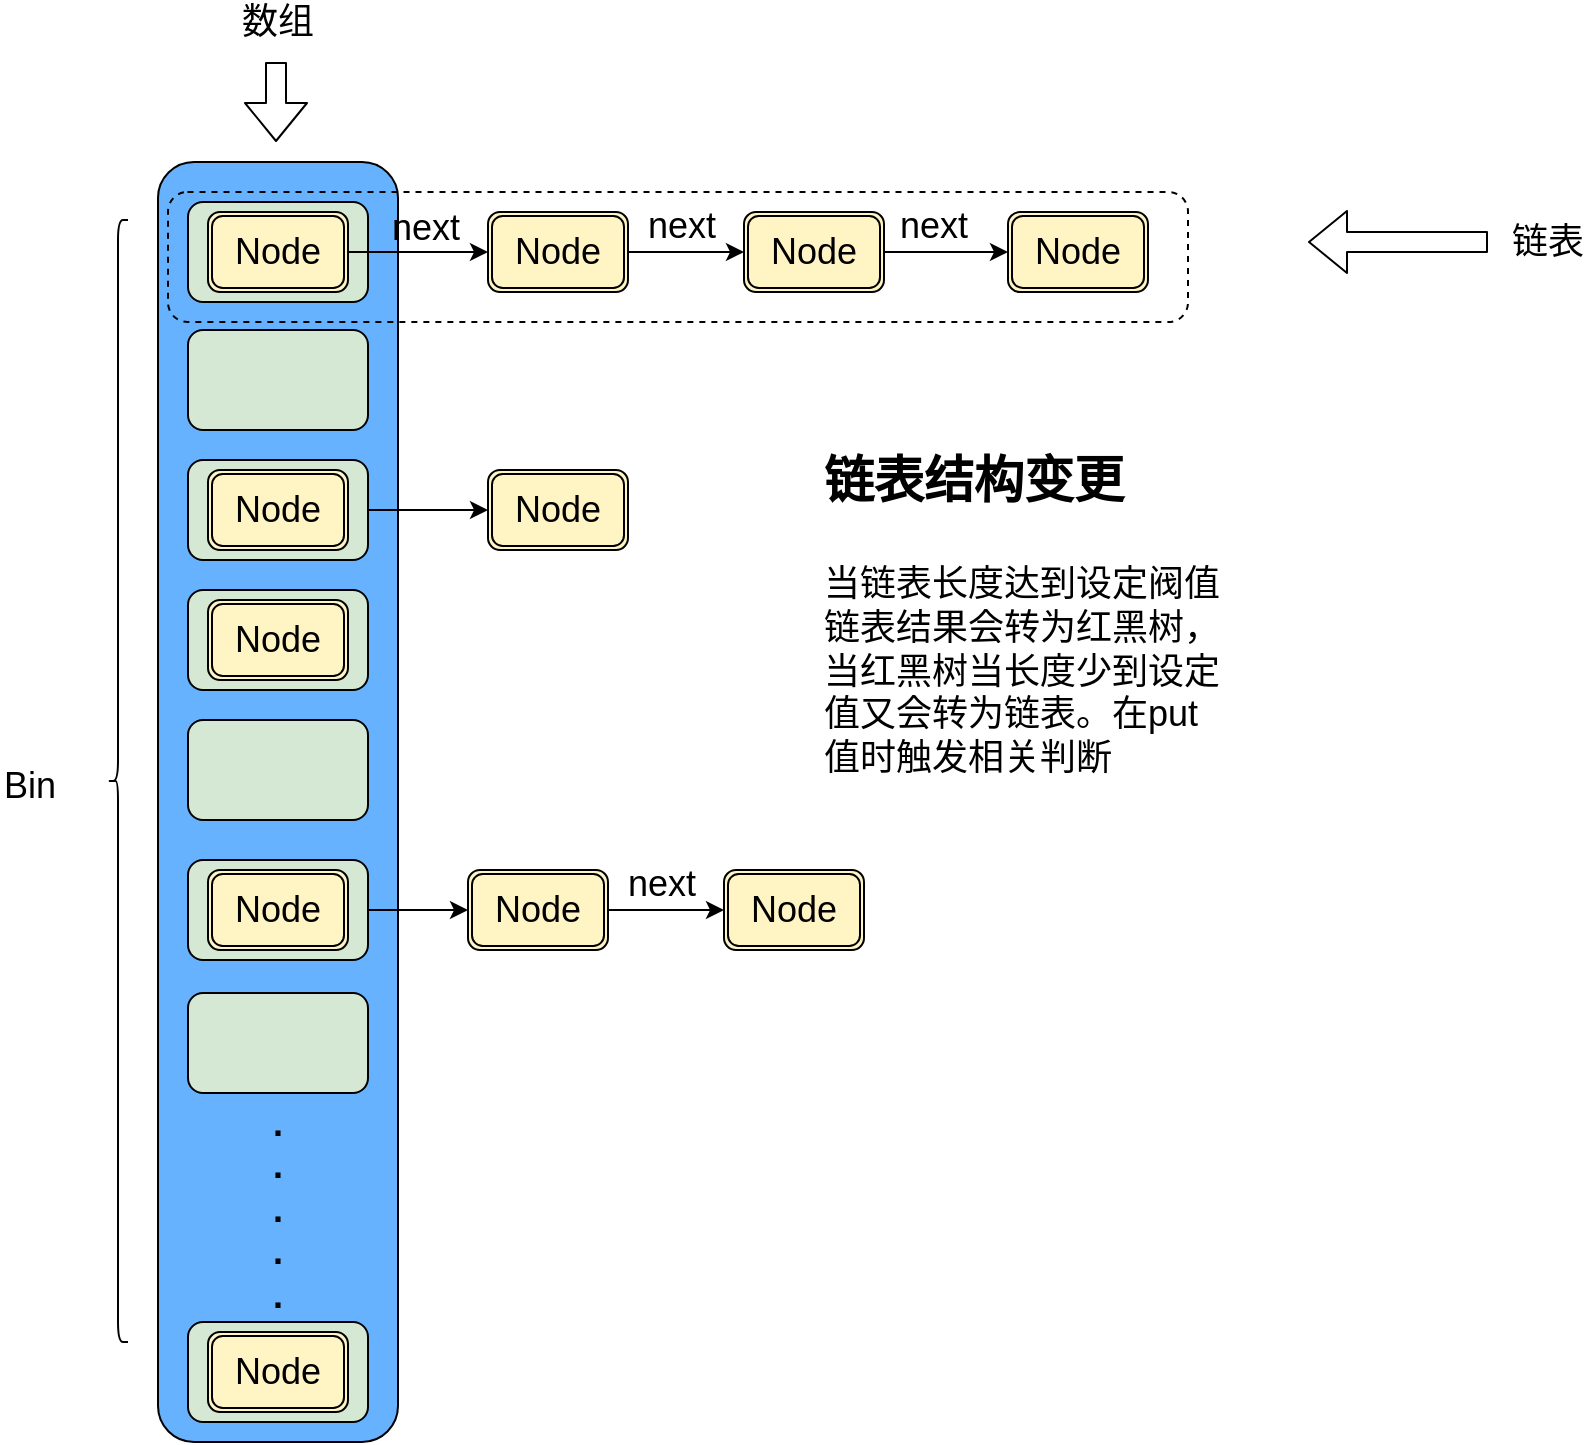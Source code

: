 <mxfile version="10.7.5" type="device"><diagram id="307kDNzuOb-WgyKWt0h4" name="Page-1"><mxGraphModel dx="918" dy="682" grid="1" gridSize="10" guides="1" tooltips="1" connect="1" arrows="1" fold="1" page="1" pageScale="1" pageWidth="827" pageHeight="1169" math="0" shadow="0"><root><mxCell id="0"/><mxCell id="1" parent="0"/><mxCell id="iw4aXJ4eQSxCCMF7rzXu-37" value="" style="rounded=1;whiteSpace=wrap;html=1;fillColor=#66B2FF;fontSize=18;" vertex="1" parent="1"><mxGeometry x="85" y="90" width="120" height="640" as="geometry"/></mxCell><mxCell id="iw4aXJ4eQSxCCMF7rzXu-41" value="" style="rounded=1;whiteSpace=wrap;html=1;fillColor=none;fontSize=18;dashed=1;" vertex="1" parent="1"><mxGeometry x="90" y="105" width="510" height="65" as="geometry"/></mxCell><mxCell id="iw4aXJ4eQSxCCMF7rzXu-1" value="" style="rounded=1;whiteSpace=wrap;html=1;fillColor=#D5E8D4;" vertex="1" parent="1"><mxGeometry x="100" y="110" width="90" height="50" as="geometry"/></mxCell><mxCell id="iw4aXJ4eQSxCCMF7rzXu-7" value="" style="rounded=1;whiteSpace=wrap;html=1;fillColor=#D5E8D4;" vertex="1" parent="1"><mxGeometry x="100" y="174" width="90" height="50" as="geometry"/></mxCell><mxCell id="iw4aXJ4eQSxCCMF7rzXu-45" style="edgeStyle=orthogonalEdgeStyle;rounded=0;orthogonalLoop=1;jettySize=auto;html=1;exitX=1;exitY=0.5;exitDx=0;exitDy=0;entryX=0;entryY=0.5;entryDx=0;entryDy=0;fontSize=18;" edge="1" parent="1" source="iw4aXJ4eQSxCCMF7rzXu-8" target="iw4aXJ4eQSxCCMF7rzXu-44"><mxGeometry relative="1" as="geometry"/></mxCell><mxCell id="iw4aXJ4eQSxCCMF7rzXu-8" value="" style="rounded=1;whiteSpace=wrap;html=1;fillColor=#D5E8D4;" vertex="1" parent="1"><mxGeometry x="100" y="239" width="90" height="50" as="geometry"/></mxCell><mxCell id="iw4aXJ4eQSxCCMF7rzXu-9" value="" style="rounded=1;whiteSpace=wrap;html=1;fillColor=#D5E8D4;" vertex="1" parent="1"><mxGeometry x="100" y="304" width="90" height="50" as="geometry"/></mxCell><mxCell id="iw4aXJ4eQSxCCMF7rzXu-10" value="" style="rounded=1;whiteSpace=wrap;html=1;fillColor=#D5E8D4;" vertex="1" parent="1"><mxGeometry x="100" y="369" width="90" height="50" as="geometry"/></mxCell><mxCell id="iw4aXJ4eQSxCCMF7rzXu-55" style="edgeStyle=orthogonalEdgeStyle;rounded=0;orthogonalLoop=1;jettySize=auto;html=1;exitX=1;exitY=0.5;exitDx=0;exitDy=0;entryX=0;entryY=0.5;entryDx=0;entryDy=0;fontSize=18;" edge="1" parent="1" source="iw4aXJ4eQSxCCMF7rzXu-11" target="iw4aXJ4eQSxCCMF7rzXu-49"><mxGeometry relative="1" as="geometry"/></mxCell><mxCell id="iw4aXJ4eQSxCCMF7rzXu-11" value="" style="rounded=1;whiteSpace=wrap;html=1;fillColor=#D5E8D4;" vertex="1" parent="1"><mxGeometry x="100" y="439" width="90" height="50" as="geometry"/></mxCell><mxCell id="iw4aXJ4eQSxCCMF7rzXu-12" value="" style="rounded=1;whiteSpace=wrap;html=1;fillColor=#D5E8D4;" vertex="1" parent="1"><mxGeometry x="100" y="505.5" width="90" height="50" as="geometry"/></mxCell><mxCell id="iw4aXJ4eQSxCCMF7rzXu-13" value="" style="rounded=1;whiteSpace=wrap;html=1;fillColor=#D5E8D4;" vertex="1" parent="1"><mxGeometry x="100" y="670" width="90" height="50" as="geometry"/></mxCell><mxCell id="iw4aXJ4eQSxCCMF7rzXu-14" value=".&lt;br style=&quot;font-size: 18px;&quot;&gt;.&lt;br style=&quot;font-size: 18px;&quot;&gt;.&lt;br style=&quot;font-size: 18px;&quot;&gt;.&lt;br style=&quot;font-size: 18px;&quot;&gt;.&lt;br style=&quot;font-size: 18px;&quot;&gt;" style="text;html=1;strokeColor=none;fillColor=none;align=center;verticalAlign=middle;whiteSpace=wrap;rounded=0;fontStyle=1;fontSize=18;" vertex="1" parent="1"><mxGeometry x="125" y="604" width="40" height="20" as="geometry"/></mxCell><mxCell id="iw4aXJ4eQSxCCMF7rzXu-15" value="" style="shape=curlyBracket;whiteSpace=wrap;html=1;rounded=1;fillColor=#FFFFFF;fontSize=18;" vertex="1" parent="1"><mxGeometry x="60" y="119" width="10" height="561" as="geometry"/></mxCell><mxCell id="iw4aXJ4eQSxCCMF7rzXu-16" value="Bin&lt;br&gt;&lt;br&gt;" style="text;html=1;resizable=0;points=[];autosize=1;align=left;verticalAlign=top;spacingTop=-4;fontSize=18;" vertex="1" parent="1"><mxGeometry x="6" y="389" width="40" height="50" as="geometry"/></mxCell><mxCell id="iw4aXJ4eQSxCCMF7rzXu-27" style="edgeStyle=orthogonalEdgeStyle;rounded=0;orthogonalLoop=1;jettySize=auto;html=1;exitX=1;exitY=0.5;exitDx=0;exitDy=0;entryX=0;entryY=0.5;entryDx=0;entryDy=0;fontSize=18;" edge="1" parent="1" source="iw4aXJ4eQSxCCMF7rzXu-17" target="iw4aXJ4eQSxCCMF7rzXu-24"><mxGeometry relative="1" as="geometry"/></mxCell><mxCell id="iw4aXJ4eQSxCCMF7rzXu-17" value="Node" style="shape=ext;double=1;rounded=1;whiteSpace=wrap;html=1;fillColor=#FFF4C3;fontSize=18;" vertex="1" parent="1"><mxGeometry x="110" y="115" width="70" height="40" as="geometry"/></mxCell><mxCell id="iw4aXJ4eQSxCCMF7rzXu-18" value="Node" style="shape=ext;double=1;rounded=1;whiteSpace=wrap;html=1;fillColor=#FFF4C3;fontSize=18;" vertex="1" parent="1"><mxGeometry x="110" y="244" width="70" height="40" as="geometry"/></mxCell><mxCell id="iw4aXJ4eQSxCCMF7rzXu-19" value="Node" style="shape=ext;double=1;rounded=1;whiteSpace=wrap;html=1;fillColor=#FFF4C3;fontSize=18;" vertex="1" parent="1"><mxGeometry x="110" y="309" width="70" height="40" as="geometry"/></mxCell><mxCell id="iw4aXJ4eQSxCCMF7rzXu-20" value="Node" style="shape=ext;double=1;rounded=1;whiteSpace=wrap;html=1;fillColor=#FFF4C3;fontSize=18;" vertex="1" parent="1"><mxGeometry x="110" y="444" width="70" height="40" as="geometry"/></mxCell><mxCell id="iw4aXJ4eQSxCCMF7rzXu-28" style="edgeStyle=orthogonalEdgeStyle;rounded=0;orthogonalLoop=1;jettySize=auto;html=1;exitX=1;exitY=0.5;exitDx=0;exitDy=0;entryX=0;entryY=0.5;entryDx=0;entryDy=0;fontSize=18;" edge="1" parent="1" source="iw4aXJ4eQSxCCMF7rzXu-24" target="iw4aXJ4eQSxCCMF7rzXu-25"><mxGeometry relative="1" as="geometry"/></mxCell><mxCell id="iw4aXJ4eQSxCCMF7rzXu-24" value="Node" style="shape=ext;double=1;rounded=1;whiteSpace=wrap;html=1;fillColor=#FFF4C3;fontSize=18;" vertex="1" parent="1"><mxGeometry x="250" y="115" width="70" height="40" as="geometry"/></mxCell><mxCell id="iw4aXJ4eQSxCCMF7rzXu-29" style="edgeStyle=orthogonalEdgeStyle;rounded=0;orthogonalLoop=1;jettySize=auto;html=1;exitX=1;exitY=0.5;exitDx=0;exitDy=0;entryX=0;entryY=0.5;entryDx=0;entryDy=0;fontSize=18;" edge="1" parent="1" source="iw4aXJ4eQSxCCMF7rzXu-25" target="iw4aXJ4eQSxCCMF7rzXu-26"><mxGeometry relative="1" as="geometry"/></mxCell><mxCell id="iw4aXJ4eQSxCCMF7rzXu-25" value="Node" style="shape=ext;double=1;rounded=1;whiteSpace=wrap;html=1;fillColor=#FFF4C3;fontSize=18;" vertex="1" parent="1"><mxGeometry x="378" y="115" width="70" height="40" as="geometry"/></mxCell><mxCell id="iw4aXJ4eQSxCCMF7rzXu-26" value="Node" style="shape=ext;double=1;rounded=1;whiteSpace=wrap;html=1;fillColor=#FFF4C3;fontSize=18;" vertex="1" parent="1"><mxGeometry x="510" y="115" width="70" height="40" as="geometry"/></mxCell><mxCell id="iw4aXJ4eQSxCCMF7rzXu-33" value="next" style="text;html=1;resizable=0;points=[];autosize=1;align=left;verticalAlign=top;spacingTop=-4;fontSize=18;" vertex="1" parent="1"><mxGeometry x="200" y="110" width="50" height="20" as="geometry"/></mxCell><mxCell id="iw4aXJ4eQSxCCMF7rzXu-34" value="next" style="text;html=1;resizable=0;points=[];autosize=1;align=left;verticalAlign=top;spacingTop=-4;fontSize=18;" vertex="1" parent="1"><mxGeometry x="328" y="109" width="50" height="20" as="geometry"/></mxCell><mxCell id="iw4aXJ4eQSxCCMF7rzXu-35" value="next" style="text;html=1;resizable=0;points=[];autosize=1;align=left;verticalAlign=top;spacingTop=-4;fontSize=18;" vertex="1" parent="1"><mxGeometry x="454" y="109" width="50" height="20" as="geometry"/></mxCell><mxCell id="iw4aXJ4eQSxCCMF7rzXu-38" value="数组" style="text;html=1;strokeColor=none;fillColor=none;align=center;verticalAlign=middle;whiteSpace=wrap;rounded=0;fontSize=18;" vertex="1" parent="1"><mxGeometry x="115" y="10" width="60" height="20" as="geometry"/></mxCell><mxCell id="iw4aXJ4eQSxCCMF7rzXu-39" value="" style="shape=flexArrow;endArrow=classic;html=1;fontSize=18;" edge="1" parent="1"><mxGeometry width="50" height="50" relative="1" as="geometry"><mxPoint x="144" y="40" as="sourcePoint"/><mxPoint x="144" y="80" as="targetPoint"/></mxGeometry></mxCell><mxCell id="iw4aXJ4eQSxCCMF7rzXu-42" value="链表" style="text;html=1;strokeColor=none;fillColor=none;align=center;verticalAlign=middle;whiteSpace=wrap;rounded=0;dashed=1;fontSize=18;" vertex="1" parent="1"><mxGeometry x="760" y="120" width="40" height="20" as="geometry"/></mxCell><mxCell id="iw4aXJ4eQSxCCMF7rzXu-43" value="" style="shape=flexArrow;endArrow=classic;html=1;fontSize=18;" edge="1" parent="1"><mxGeometry width="50" height="50" relative="1" as="geometry"><mxPoint x="750" y="130" as="sourcePoint"/><mxPoint x="660" y="130" as="targetPoint"/></mxGeometry></mxCell><mxCell id="iw4aXJ4eQSxCCMF7rzXu-44" value="Node" style="shape=ext;double=1;rounded=1;whiteSpace=wrap;html=1;fillColor=#FFF4C3;fontSize=18;" vertex="1" parent="1"><mxGeometry x="250" y="244" width="70" height="40" as="geometry"/></mxCell><mxCell id="iw4aXJ4eQSxCCMF7rzXu-46" value="Node" style="shape=ext;double=1;rounded=1;whiteSpace=wrap;html=1;fillColor=#FFF4C3;fontSize=18;" vertex="1" parent="1"><mxGeometry x="110" y="675" width="70" height="40" as="geometry"/></mxCell><mxCell id="iw4aXJ4eQSxCCMF7rzXu-48" style="edgeStyle=orthogonalEdgeStyle;rounded=0;orthogonalLoop=1;jettySize=auto;html=1;exitX=1;exitY=0.5;exitDx=0;exitDy=0;entryX=0;entryY=0.5;entryDx=0;entryDy=0;fontSize=18;" edge="1" parent="1" source="iw4aXJ4eQSxCCMF7rzXu-49" target="iw4aXJ4eQSxCCMF7rzXu-51"><mxGeometry relative="1" as="geometry"/></mxCell><mxCell id="iw4aXJ4eQSxCCMF7rzXu-49" value="Node" style="shape=ext;double=1;rounded=1;whiteSpace=wrap;html=1;fillColor=#FFF4C3;fontSize=18;" vertex="1" parent="1"><mxGeometry x="240" y="444" width="70" height="40" as="geometry"/></mxCell><mxCell id="iw4aXJ4eQSxCCMF7rzXu-51" value="Node" style="shape=ext;double=1;rounded=1;whiteSpace=wrap;html=1;fillColor=#FFF4C3;fontSize=18;" vertex="1" parent="1"><mxGeometry x="368" y="444" width="70" height="40" as="geometry"/></mxCell><mxCell id="iw4aXJ4eQSxCCMF7rzXu-53" value="next" style="text;html=1;resizable=0;points=[];autosize=1;align=left;verticalAlign=top;spacingTop=-4;fontSize=18;" vertex="1" parent="1"><mxGeometry x="318" y="438" width="50" height="20" as="geometry"/></mxCell><mxCell id="iw4aXJ4eQSxCCMF7rzXu-56" value="&lt;h1&gt;&lt;font style=&quot;font-size: 25px&quot;&gt;链表结构变更&lt;/font&gt;&lt;/h1&gt;&lt;p&gt;当链表长度达到设定阀值链表结果会转为红黑树，当红黑树当长度少到设定值又会转为链表。在put值时触发相关判断&lt;/p&gt;" style="text;html=1;strokeColor=none;fillColor=none;spacing=5;spacingTop=-20;whiteSpace=wrap;overflow=hidden;rounded=0;dashed=1;fontSize=18;" vertex="1" parent="1"><mxGeometry x="413" y="210" width="207" height="221" as="geometry"/></mxCell></root></mxGraphModel></diagram></mxfile>